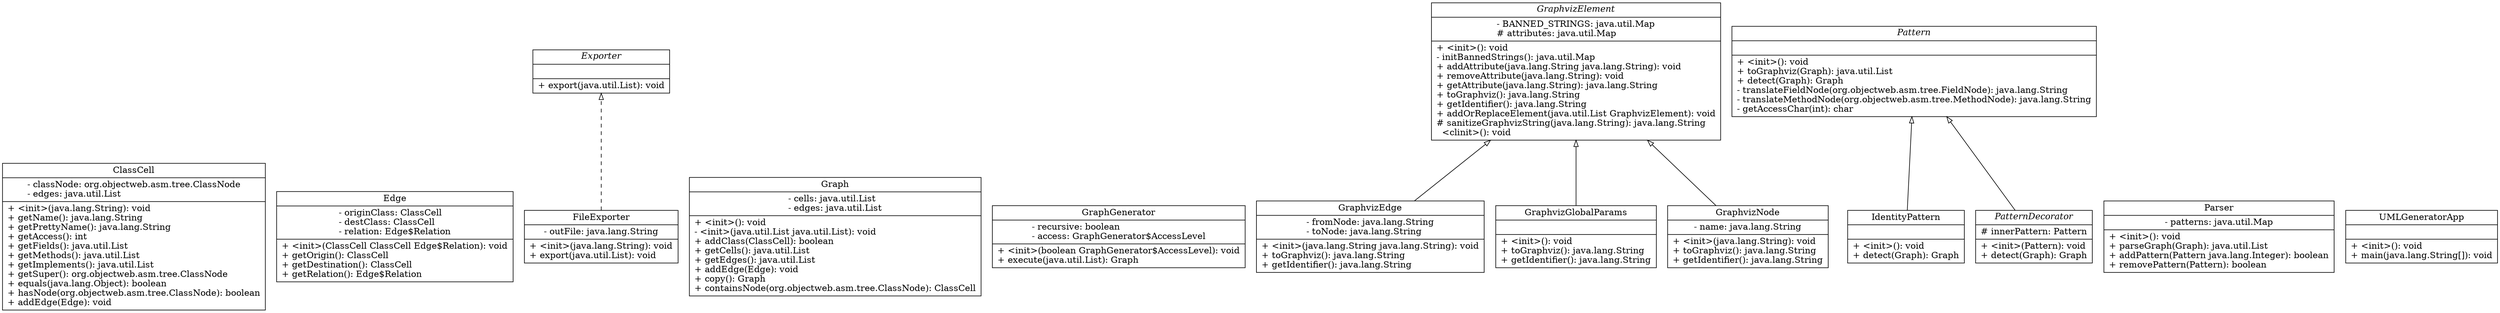digraph uml {
rankdir = BT;
"ClassCell" [
	shape = "record",
	label = <{ClassCell|- classNode: org.objectweb.asm.tree.ClassNode<br align="left"/>- edges: java.util.List<br align="left"/>|+ &lt;init&gt;(java.lang.String): void<br align="left"/>+ getName(): java.lang.String<br align="left"/>+ getPrettyName(): java.lang.String<br align="left"/>+ getAccess(): int<br align="left"/>+ getFields(): java.util.List<br align="left"/>+ getMethods(): java.util.List<br align="left"/>+ getImplements(): java.util.List<br align="left"/>+ getSuper(): org.objectweb.asm.tree.ClassNode<br align="left"/>+ equals(java.lang.Object): boolean<br align="left"/>+ hasNode(org.objectweb.asm.tree.ClassNode): boolean<br align="left"/>+ addEdge(Edge): void<br align="left"/>}>
];
"Edge" [
	shape = "record",
	label = <{Edge|- originClass: ClassCell<br align="left"/>- destClass: ClassCell<br align="left"/>- relation: Edge$Relation<br align="left"/>|+ &lt;init&gt;(ClassCell ClassCell Edge$Relation): void<br align="left"/>+ getOrigin(): ClassCell<br align="left"/>+ getDestination(): ClassCell<br align="left"/>+ getRelation(): Edge$Relation<br align="left"/>}>
];
"Exporter" [
	shape = "record",
	label = <{<I>Exporter</I>||+ export(java.util.List): void<br align="left"/>}>
];
"FileExporter" [
	shape = "record",
	label = <{FileExporter|- outFile: java.lang.String<br align="left"/>|+ &lt;init&gt;(java.lang.String): void<br align="left"/>+ export(java.util.List): void<br align="left"/>}>
];
"Graph" [
	shape = "record",
	label = <{Graph|- cells: java.util.List<br align="left"/>- edges: java.util.List<br align="left"/>|+ &lt;init&gt;(): void<br align="left"/>- &lt;init&gt;(java.util.List java.util.List): void<br align="left"/>+ addClass(ClassCell): boolean<br align="left"/>+ getCells(): java.util.List<br align="left"/>+ getEdges(): java.util.List<br align="left"/>+ addEdge(Edge): void<br align="left"/>+ copy(): Graph<br align="left"/>+ containsNode(org.objectweb.asm.tree.ClassNode): ClassCell<br align="left"/>}>
];
"GraphGenerator" [
	shape = "record",
	label = <{GraphGenerator|- recursive: boolean<br align="left"/>- access: GraphGenerator$AccessLevel<br align="left"/>|+ &lt;init&gt;(boolean GraphGenerator$AccessLevel): void<br align="left"/>+ execute(java.util.List): Graph<br align="left"/>}>
];
"GraphvizEdge" [
	shape = "record",
	label = <{GraphvizEdge|- fromNode: java.lang.String<br align="left"/>- toNode: java.lang.String<br align="left"/>|+ &lt;init&gt;(java.lang.String java.lang.String): void<br align="left"/>+ toGraphviz(): java.lang.String<br align="left"/>+ getIdentifier(): java.lang.String<br align="left"/>}>
];
"GraphvizElement" [
	shape = "record",
	label = <{<I>GraphvizElement</I>|- BANNED_STRINGS: java.util.Map<br align="left"/># attributes: java.util.Map<br align="left"/>|+ &lt;init&gt;(): void<br align="left"/>- initBannedStrings(): java.util.Map<br align="left"/>+ addAttribute(java.lang.String java.lang.String): void<br align="left"/>+ removeAttribute(java.lang.String): void<br align="left"/>+ getAttribute(java.lang.String): java.lang.String<br align="left"/>+ toGraphviz(): java.lang.String<br align="left"/>+ getIdentifier(): java.lang.String<br align="left"/>+ addOrReplaceElement(java.util.List GraphvizElement): void<br align="left"/># sanitizeGraphvizString(java.lang.String): java.lang.String<br align="left"/>  &lt;clinit&gt;(): void<br align="left"/>}>
];
"GraphvizGlobalParams" [
	shape = "record",
	label = <{GraphvizGlobalParams||+ &lt;init&gt;(): void<br align="left"/>+ toGraphviz(): java.lang.String<br align="left"/>+ getIdentifier(): java.lang.String<br align="left"/>}>
];
"GraphvizNode" [
	shape = "record",
	label = <{GraphvizNode|- name: java.lang.String<br align="left"/>|+ &lt;init&gt;(java.lang.String): void<br align="left"/>+ toGraphviz(): java.lang.String<br align="left"/>+ getIdentifier(): java.lang.String<br align="left"/>}>
];
"IdentityPattern" [
	shape = "record",
	label = <{IdentityPattern||+ &lt;init&gt;(): void<br align="left"/>+ detect(Graph): Graph<br align="left"/>}>
];
"Parser" [
	shape = "record",
	label = <{Parser|- patterns: java.util.Map<br align="left"/>|+ &lt;init&gt;(): void<br align="left"/>+ parseGraph(Graph): java.util.List<br align="left"/>+ addPattern(Pattern java.lang.Integer): boolean<br align="left"/>+ removePattern(Pattern): boolean<br align="left"/>}>
];
"Pattern" [
	shape = "record",
	label = <{<I>Pattern</I>||+ &lt;init&gt;(): void<br align="left"/>+ toGraphviz(Graph): java.util.List<br align="left"/>+ detect(Graph): Graph<br align="left"/>- translateFieldNode(org.objectweb.asm.tree.FieldNode): java.lang.String<br align="left"/>- translateMethodNode(org.objectweb.asm.tree.MethodNode): java.lang.String<br align="left"/>- getAccessChar(int): char<br align="left"/>}>
];
"PatternDecorator" [
	shape = "record",
	label = <{<I>PatternDecorator</I>|# innerPattern: Pattern<br align="left"/>|+ &lt;init&gt;(Pattern): void<br align="left"/>+ detect(Graph): Graph<br align="left"/>}>
];
"UMLGeneratorApp" [
	shape = "record",
	label = <{UMLGeneratorApp||+ &lt;init&gt;(): void<br align="left"/>+ main(java.lang.String[]): void<br align="left"/>}>
];
"FileExporter" -> "Exporter"[
	style = "dashed",
	arrowhead = "onormal"
];
"GraphvizEdge" -> "GraphvizElement"[
	arrowhead = "onormal"
];
"GraphvizGlobalParams" -> "GraphvizElement"[
	arrowhead = "onormal"
];
"GraphvizNode" -> "GraphvizElement"[
	arrowhead = "onormal"
];
"IdentityPattern" -> "Pattern"[
	arrowhead = "onormal"
];
"PatternDecorator" -> "Pattern"[
	arrowhead = "onormal"
];
}
